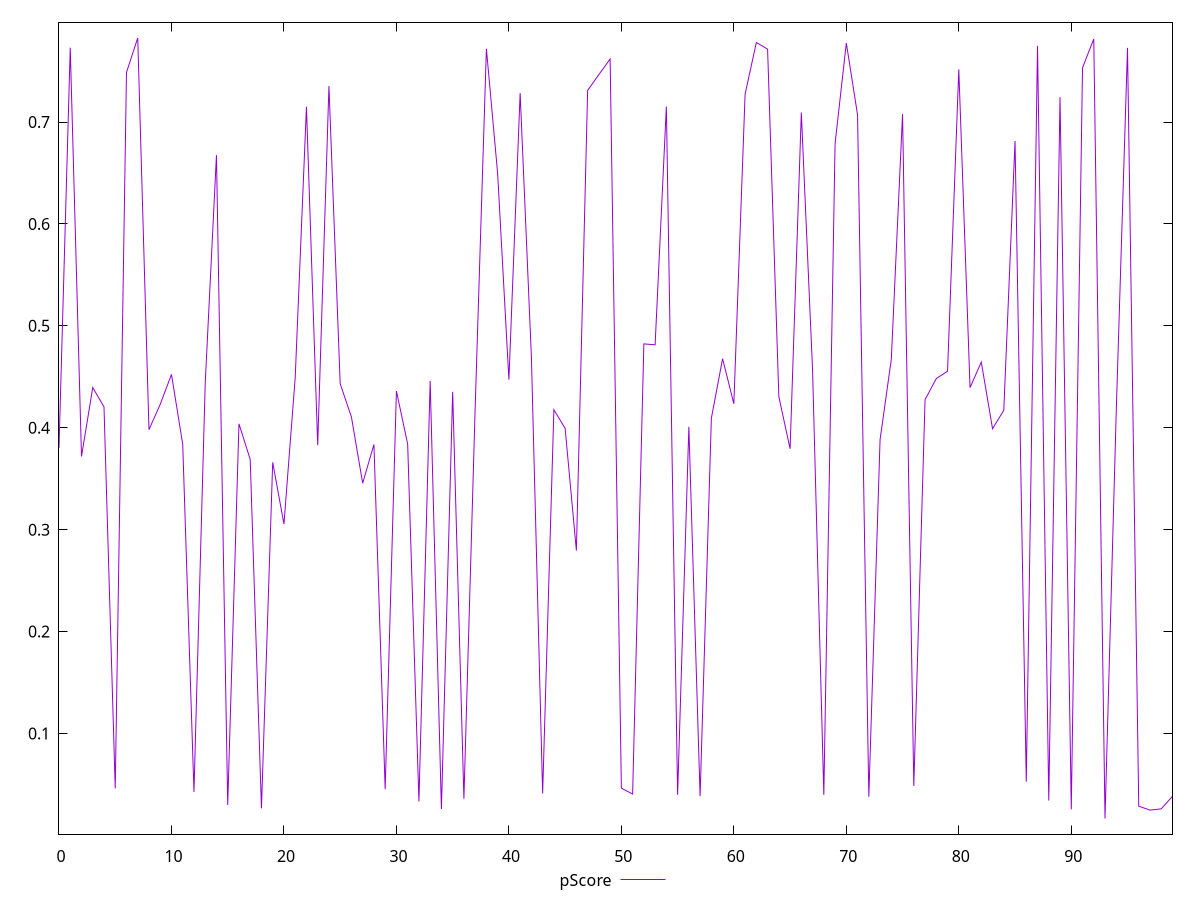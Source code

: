 reset

$pScore <<EOF
0 0.3802721392270372
1 0.7729058087592009
2 0.3718091389479906
3 0.4394381641204388
4 0.4204804495549538
5 0.046122501118270764
6 0.7486352389975186
7 0.7825259096986549
8 0.3981182951468311
9 0.42304862240154717
10 0.45233520361301865
11 0.3838905303842305
12 0.04267388224949131
13 0.4435957235107835
14 0.6675079825474484
15 0.029914708672262647
16 0.40385894002549766
17 0.36899452153948115
18 0.02658046071053205
19 0.3660950364713827
20 0.30547196858135023
21 0.4489441017527474
22 0.715002104005355
23 0.38290983325247796
24 0.735281837221395
25 0.4432111781398703
26 0.4105344438133338
27 0.3455874824578302
28 0.3836103226254275
29 0.045359752144309096
30 0.43605839062615764
31 0.38380956293271545
32 0.033310792966376124
33 0.44587150210195203
34 0.02582449048275204
35 0.4352841559160787
36 0.03600464278237697
37 0.419276554606016
38 0.7719078731468815
39 0.6493405496986878
40 0.44718841422794964
41 0.7284096216845246
42 0.4696296406871251
43 0.04114309485395007
44 0.4177224037353766
45 0.39935612562959844
46 0.27949702013103545
47 0.7309748810605465
48 0.7465643171994951
49 0.7617791538358193
50 0.046380632770041785
51 0.04058601513425092
52 0.4823038128271453
53 0.4813907899242577
54 0.7151688798316622
55 0.03978597675819873
56 0.4009426374672308
57 0.03841563054917496
58 0.4092736902257453
59 0.4677847084499153
60 0.4234663289648844
61 0.7273954111297841
62 0.7779983665048544
63 0.7715068620138139
64 0.43051557613971264
65 0.37938020776112236
66 0.7093738018038984
67 0.45624232923894503
68 0.03979800004385009
69 0.6787100705149642
70 0.7775119135817614
71 0.7068743903802168
72 0.0379901489815867
73 0.3882284893036877
74 0.46729118897180955
75 0.7076832478692763
76 0.0484910377472999
77 0.42756036722156954
78 0.4482632124865943
79 0.45550310304581515
80 0.7516982276607822
81 0.43938313767185494
82 0.46444997721405856
83 0.3990605310022555
84 0.41714590148722086
85 0.68136168591057
86 0.05264613897711451
87 0.7747826165317655
88 0.03416506129619101
89 0.7244230634983003
90 0.025562336070746094
91 0.7532969291797927
92 0.7814677705923022
93 0.016574935878701902
94 0.4166602346053872
95 0.7727522753268717
96 0.028637290229249324
97 0.024829760167013826
98 0.026074364833383934
99 0.03839047811522811
EOF

set key outside below
set xrange [0:99]
set yrange [0.0012559164023028414:0.7978449291750539]
set trange [0.0012559164023028414:0.7978449291750539]
set terminal svg size 640, 500 enhanced background rgb 'white'
set output "report_00015_2021-02-09T16-11-33.973Z/first-cpu-idle/samples/pages+cached/pScore/values.svg"

plot $pScore title "pScore" with line

reset
